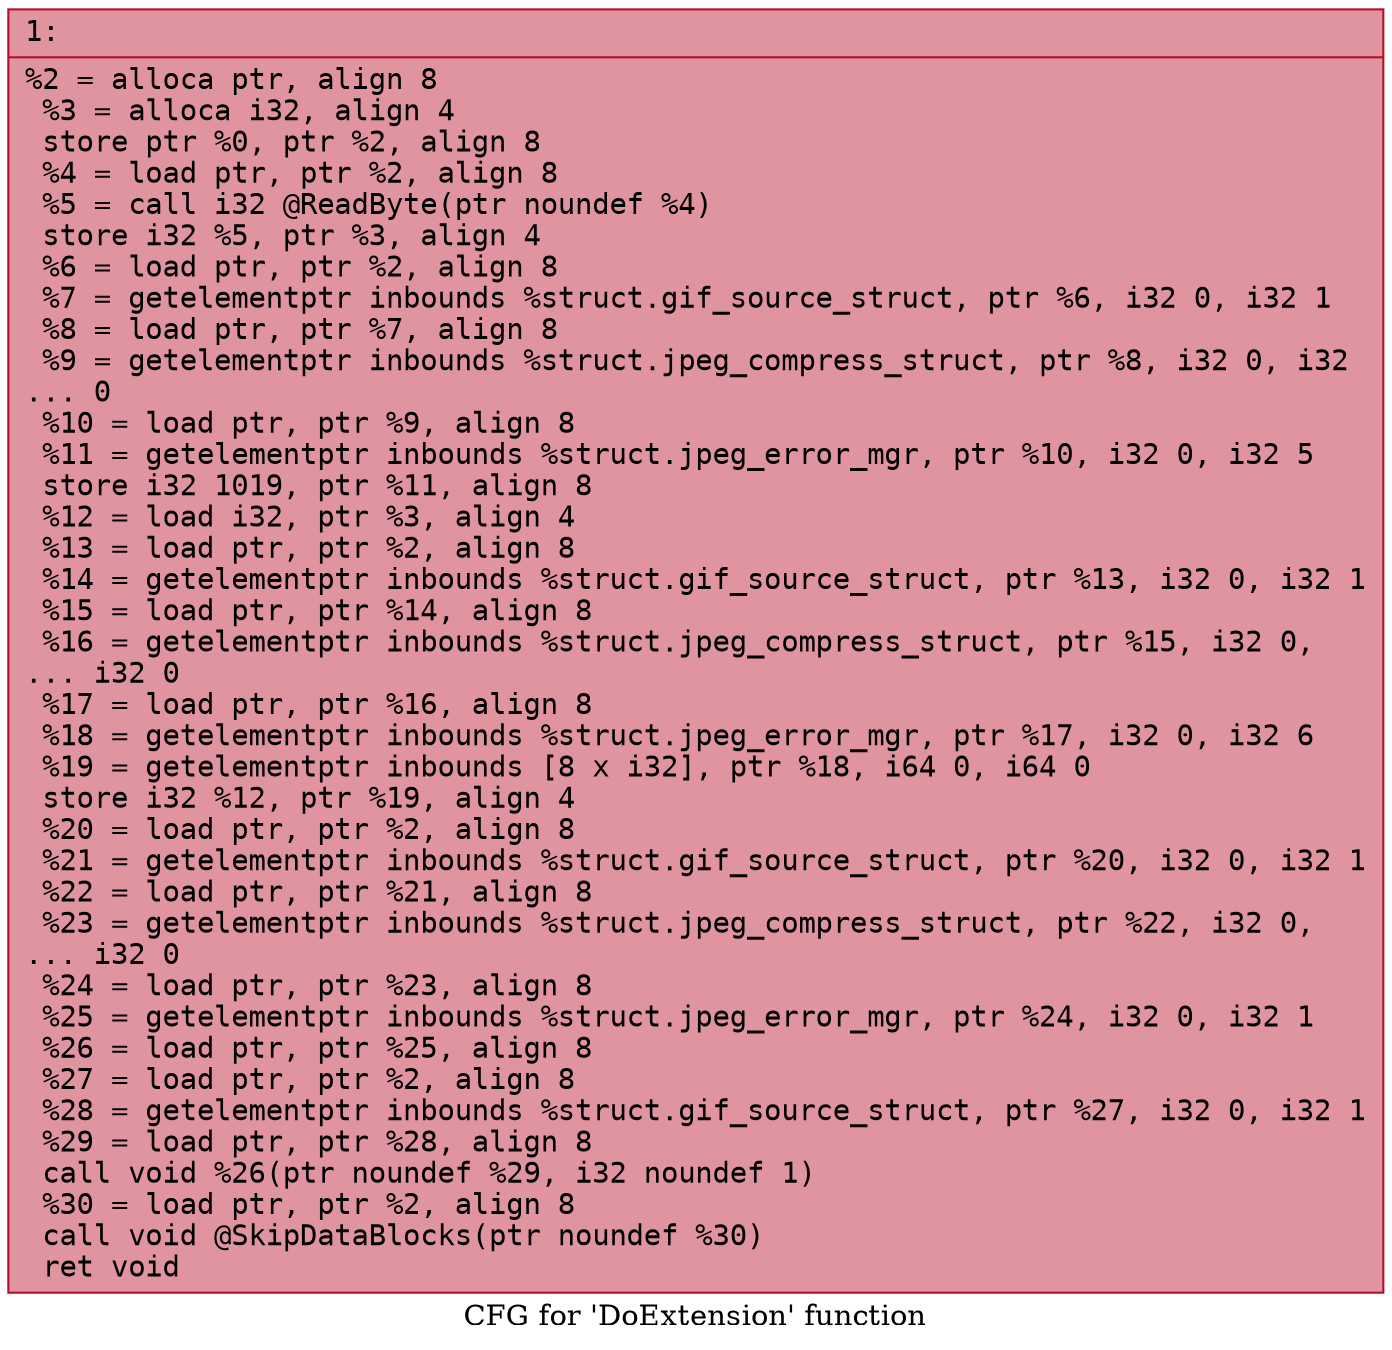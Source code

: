 digraph "CFG for 'DoExtension' function" {
	label="CFG for 'DoExtension' function";

	Node0x600000b2b2a0 [shape=record,color="#b70d28ff", style=filled, fillcolor="#b70d2870" fontname="Courier",label="{1:\l|  %2 = alloca ptr, align 8\l  %3 = alloca i32, align 4\l  store ptr %0, ptr %2, align 8\l  %4 = load ptr, ptr %2, align 8\l  %5 = call i32 @ReadByte(ptr noundef %4)\l  store i32 %5, ptr %3, align 4\l  %6 = load ptr, ptr %2, align 8\l  %7 = getelementptr inbounds %struct.gif_source_struct, ptr %6, i32 0, i32 1\l  %8 = load ptr, ptr %7, align 8\l  %9 = getelementptr inbounds %struct.jpeg_compress_struct, ptr %8, i32 0, i32\l... 0\l  %10 = load ptr, ptr %9, align 8\l  %11 = getelementptr inbounds %struct.jpeg_error_mgr, ptr %10, i32 0, i32 5\l  store i32 1019, ptr %11, align 8\l  %12 = load i32, ptr %3, align 4\l  %13 = load ptr, ptr %2, align 8\l  %14 = getelementptr inbounds %struct.gif_source_struct, ptr %13, i32 0, i32 1\l  %15 = load ptr, ptr %14, align 8\l  %16 = getelementptr inbounds %struct.jpeg_compress_struct, ptr %15, i32 0,\l... i32 0\l  %17 = load ptr, ptr %16, align 8\l  %18 = getelementptr inbounds %struct.jpeg_error_mgr, ptr %17, i32 0, i32 6\l  %19 = getelementptr inbounds [8 x i32], ptr %18, i64 0, i64 0\l  store i32 %12, ptr %19, align 4\l  %20 = load ptr, ptr %2, align 8\l  %21 = getelementptr inbounds %struct.gif_source_struct, ptr %20, i32 0, i32 1\l  %22 = load ptr, ptr %21, align 8\l  %23 = getelementptr inbounds %struct.jpeg_compress_struct, ptr %22, i32 0,\l... i32 0\l  %24 = load ptr, ptr %23, align 8\l  %25 = getelementptr inbounds %struct.jpeg_error_mgr, ptr %24, i32 0, i32 1\l  %26 = load ptr, ptr %25, align 8\l  %27 = load ptr, ptr %2, align 8\l  %28 = getelementptr inbounds %struct.gif_source_struct, ptr %27, i32 0, i32 1\l  %29 = load ptr, ptr %28, align 8\l  call void %26(ptr noundef %29, i32 noundef 1)\l  %30 = load ptr, ptr %2, align 8\l  call void @SkipDataBlocks(ptr noundef %30)\l  ret void\l}"];
}
